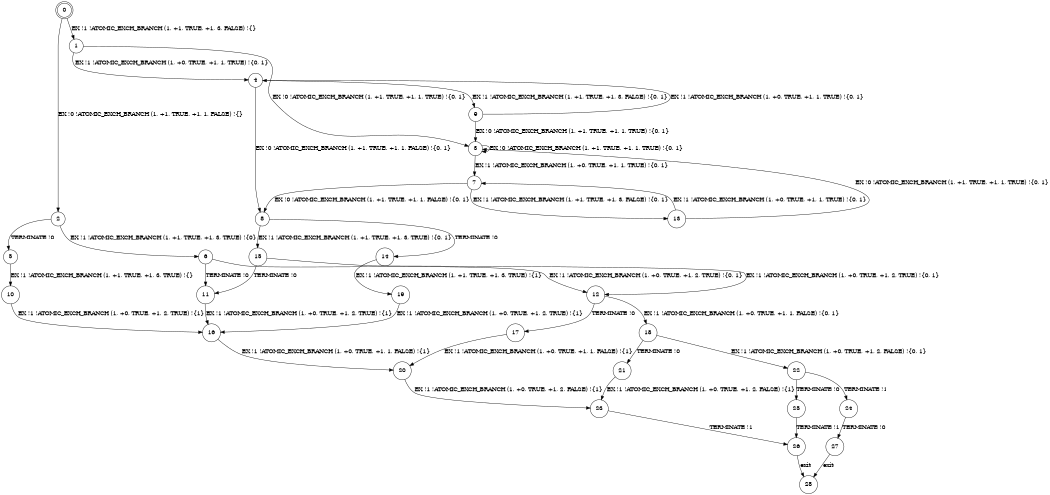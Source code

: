 digraph BCG {
size = "7, 10.5";
center = TRUE;
node [shape = circle];
0 [peripheries = 2];
0 -> 1 [label = "EX !1 !ATOMIC_EXCH_BRANCH (1, +1, TRUE, +1, 3, FALSE) !{}"];
0 -> 2 [label = "EX !0 !ATOMIC_EXCH_BRANCH (1, +1, TRUE, +1, 1, FALSE) !{}"];
1 -> 3 [label = "EX !0 !ATOMIC_EXCH_BRANCH (1, +1, TRUE, +1, 1, TRUE) !{0, 1}"];
1 -> 4 [label = "EX !1 !ATOMIC_EXCH_BRANCH (1, +0, TRUE, +1, 1, TRUE) !{0, 1}"];
2 -> 5 [label = "TERMINATE !0"];
2 -> 6 [label = "EX !1 !ATOMIC_EXCH_BRANCH (1, +1, TRUE, +1, 3, TRUE) !{0}"];
3 -> 7 [label = "EX !1 !ATOMIC_EXCH_BRANCH (1, +0, TRUE, +1, 1, TRUE) !{0, 1}"];
3 -> 3 [label = "EX !0 !ATOMIC_EXCH_BRANCH (1, +1, TRUE, +1, 1, TRUE) !{0, 1}"];
4 -> 8 [label = "EX !0 !ATOMIC_EXCH_BRANCH (1, +1, TRUE, +1, 1, FALSE) !{0, 1}"];
4 -> 9 [label = "EX !1 !ATOMIC_EXCH_BRANCH (1, +1, TRUE, +1, 3, FALSE) !{0, 1}"];
5 -> 10 [label = "EX !1 !ATOMIC_EXCH_BRANCH (1, +1, TRUE, +1, 3, TRUE) !{}"];
6 -> 11 [label = "TERMINATE !0"];
6 -> 12 [label = "EX !1 !ATOMIC_EXCH_BRANCH (1, +0, TRUE, +1, 2, TRUE) !{0, 1}"];
7 -> 13 [label = "EX !1 !ATOMIC_EXCH_BRANCH (1, +1, TRUE, +1, 3, FALSE) !{0, 1}"];
7 -> 8 [label = "EX !0 !ATOMIC_EXCH_BRANCH (1, +1, TRUE, +1, 1, FALSE) !{0, 1}"];
8 -> 14 [label = "TERMINATE !0"];
8 -> 15 [label = "EX !1 !ATOMIC_EXCH_BRANCH (1, +1, TRUE, +1, 3, TRUE) !{0, 1}"];
9 -> 3 [label = "EX !0 !ATOMIC_EXCH_BRANCH (1, +1, TRUE, +1, 1, TRUE) !{0, 1}"];
9 -> 4 [label = "EX !1 !ATOMIC_EXCH_BRANCH (1, +0, TRUE, +1, 1, TRUE) !{0, 1}"];
10 -> 16 [label = "EX !1 !ATOMIC_EXCH_BRANCH (1, +0, TRUE, +1, 2, TRUE) !{1}"];
11 -> 16 [label = "EX !1 !ATOMIC_EXCH_BRANCH (1, +0, TRUE, +1, 2, TRUE) !{1}"];
12 -> 17 [label = "TERMINATE !0"];
12 -> 18 [label = "EX !1 !ATOMIC_EXCH_BRANCH (1, +0, TRUE, +1, 1, FALSE) !{0, 1}"];
13 -> 7 [label = "EX !1 !ATOMIC_EXCH_BRANCH (1, +0, TRUE, +1, 1, TRUE) !{0, 1}"];
13 -> 3 [label = "EX !0 !ATOMIC_EXCH_BRANCH (1, +1, TRUE, +1, 1, TRUE) !{0, 1}"];
14 -> 19 [label = "EX !1 !ATOMIC_EXCH_BRANCH (1, +1, TRUE, +1, 3, TRUE) !{1}"];
15 -> 11 [label = "TERMINATE !0"];
15 -> 12 [label = "EX !1 !ATOMIC_EXCH_BRANCH (1, +0, TRUE, +1, 2, TRUE) !{0, 1}"];
16 -> 20 [label = "EX !1 !ATOMIC_EXCH_BRANCH (1, +0, TRUE, +1, 1, FALSE) !{1}"];
17 -> 20 [label = "EX !1 !ATOMIC_EXCH_BRANCH (1, +0, TRUE, +1, 1, FALSE) !{1}"];
18 -> 21 [label = "TERMINATE !0"];
18 -> 22 [label = "EX !1 !ATOMIC_EXCH_BRANCH (1, +0, TRUE, +1, 2, FALSE) !{0, 1}"];
19 -> 16 [label = "EX !1 !ATOMIC_EXCH_BRANCH (1, +0, TRUE, +1, 2, TRUE) !{1}"];
20 -> 23 [label = "EX !1 !ATOMIC_EXCH_BRANCH (1, +0, TRUE, +1, 2, FALSE) !{1}"];
21 -> 23 [label = "EX !1 !ATOMIC_EXCH_BRANCH (1, +0, TRUE, +1, 2, FALSE) !{1}"];
22 -> 24 [label = "TERMINATE !1"];
22 -> 25 [label = "TERMINATE !0"];
23 -> 26 [label = "TERMINATE !1"];
24 -> 27 [label = "TERMINATE !0"];
25 -> 26 [label = "TERMINATE !1"];
26 -> 28 [label = "exit"];
27 -> 28 [label = "exit"];
}

